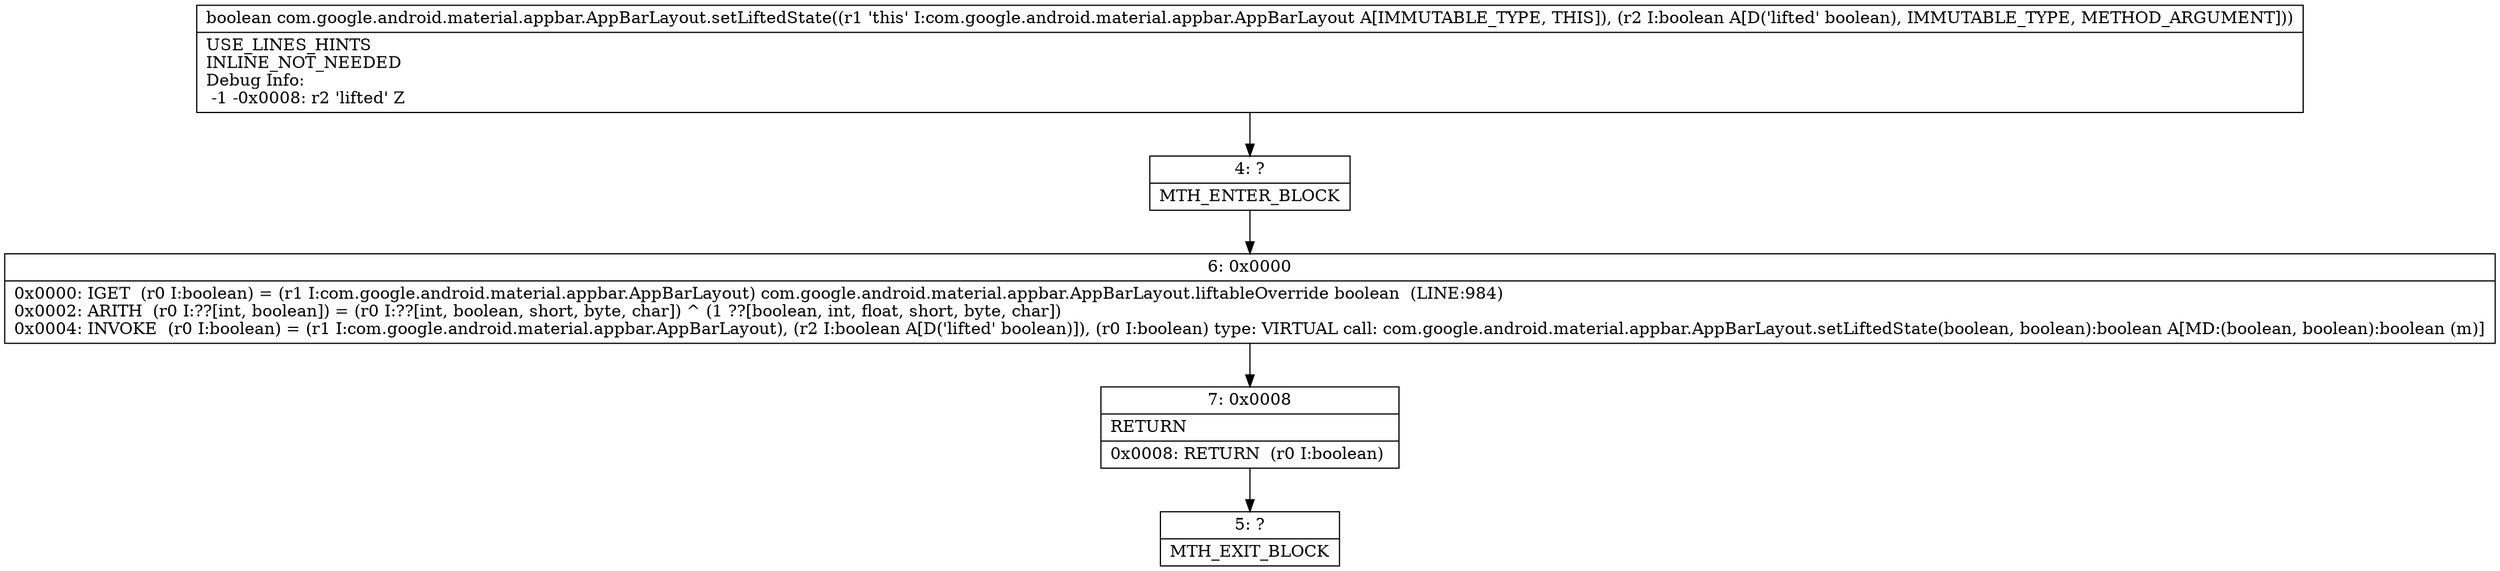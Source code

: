 digraph "CFG forcom.google.android.material.appbar.AppBarLayout.setLiftedState(Z)Z" {
Node_4 [shape=record,label="{4\:\ ?|MTH_ENTER_BLOCK\l}"];
Node_6 [shape=record,label="{6\:\ 0x0000|0x0000: IGET  (r0 I:boolean) = (r1 I:com.google.android.material.appbar.AppBarLayout) com.google.android.material.appbar.AppBarLayout.liftableOverride boolean  (LINE:984)\l0x0002: ARITH  (r0 I:??[int, boolean]) = (r0 I:??[int, boolean, short, byte, char]) ^ (1 ??[boolean, int, float, short, byte, char]) \l0x0004: INVOKE  (r0 I:boolean) = (r1 I:com.google.android.material.appbar.AppBarLayout), (r2 I:boolean A[D('lifted' boolean)]), (r0 I:boolean) type: VIRTUAL call: com.google.android.material.appbar.AppBarLayout.setLiftedState(boolean, boolean):boolean A[MD:(boolean, boolean):boolean (m)]\l}"];
Node_7 [shape=record,label="{7\:\ 0x0008|RETURN\l|0x0008: RETURN  (r0 I:boolean) \l}"];
Node_5 [shape=record,label="{5\:\ ?|MTH_EXIT_BLOCK\l}"];
MethodNode[shape=record,label="{boolean com.google.android.material.appbar.AppBarLayout.setLiftedState((r1 'this' I:com.google.android.material.appbar.AppBarLayout A[IMMUTABLE_TYPE, THIS]), (r2 I:boolean A[D('lifted' boolean), IMMUTABLE_TYPE, METHOD_ARGUMENT]))  | USE_LINES_HINTS\lINLINE_NOT_NEEDED\lDebug Info:\l  \-1 \-0x0008: r2 'lifted' Z\l}"];
MethodNode -> Node_4;Node_4 -> Node_6;
Node_6 -> Node_7;
Node_7 -> Node_5;
}


